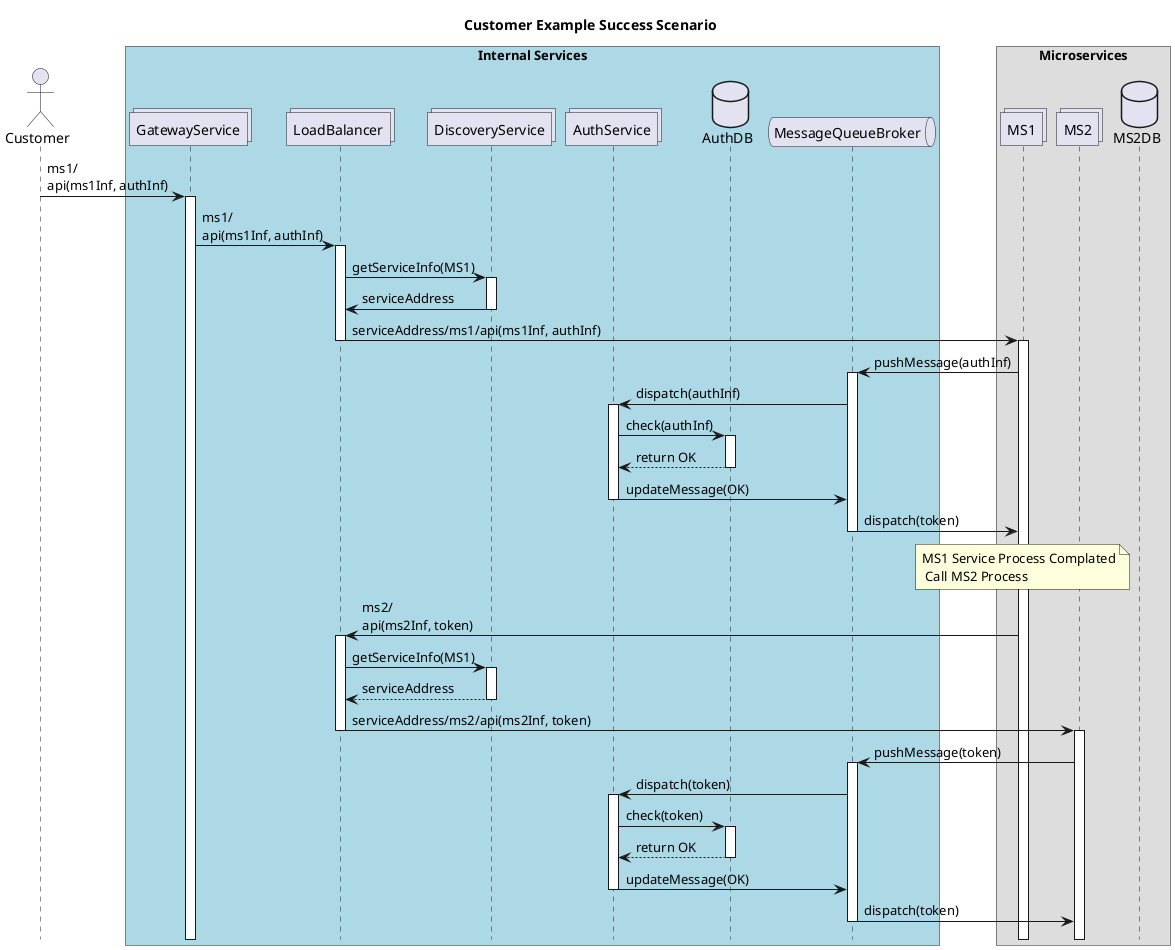 @startuml CustomerRegistrationScenario
!pragma teoz true

title "Customer Example Success Scenario"

hide footbox
actor Customer


box "Internal Services" #LightBlue
collections GatewayService
collections LoadBalancer
collections DiscoveryService
collections AuthService
database AuthDB
queue MessageQueueBroker
end box

box "Microservices"
collections MS1
collections MS2
database MS2DB
end box

Customer -> GatewayService ++ : ms1/\napi(ms1Inf, authInf)
GatewayService -> LoadBalancer : ms1/\napi(ms1Inf, authInf)
activate LoadBalancer
LoadBalancer -> DiscoveryService : getServiceInfo(MS1)
activate DiscoveryService
DiscoveryService -> LoadBalancer : serviceAddress
deactivate DiscoveryService
LoadBalancer -> MS1 ++ : serviceAddress/ms1/api(ms1Inf, authInf)
deactivate LoadBalancer
MS1 -> MessageQueueBroker ++ : pushMessage(authInf)
MessageQueueBroker -> AuthService ++ : dispatch(authInf)
AuthService -> AuthDB ++ : check(authInf)
return return OK 
AuthService -> MessageQueueBroker -- : updateMessage(OK)
MessageQueueBroker -> MS1 -- : dispatch(token)
note over MS1: MS1 Service Process Complated\n Call MS2 Process
MS1 -> LoadBalancer ++ : ms2/\napi(ms2Inf, token)
LoadBalancer -> DiscoveryService ++ : getServiceInfo(MS1)
return serviceAddress 
LoadBalancer -> MS2 ++ : serviceAddress/ms2/api(ms2Inf, token)
deactivate LoadBalancer
MS2 -> MessageQueueBroker ++ : pushMessage(token)
MessageQueueBroker -> AuthService ++ : dispatch(token)
AuthService -> AuthDB ++ : check(token)
return return OK 
AuthService -> MessageQueueBroker -- : updateMessage(OK)
MessageQueueBroker -> MS2 -- : dispatch(token)


@enduml